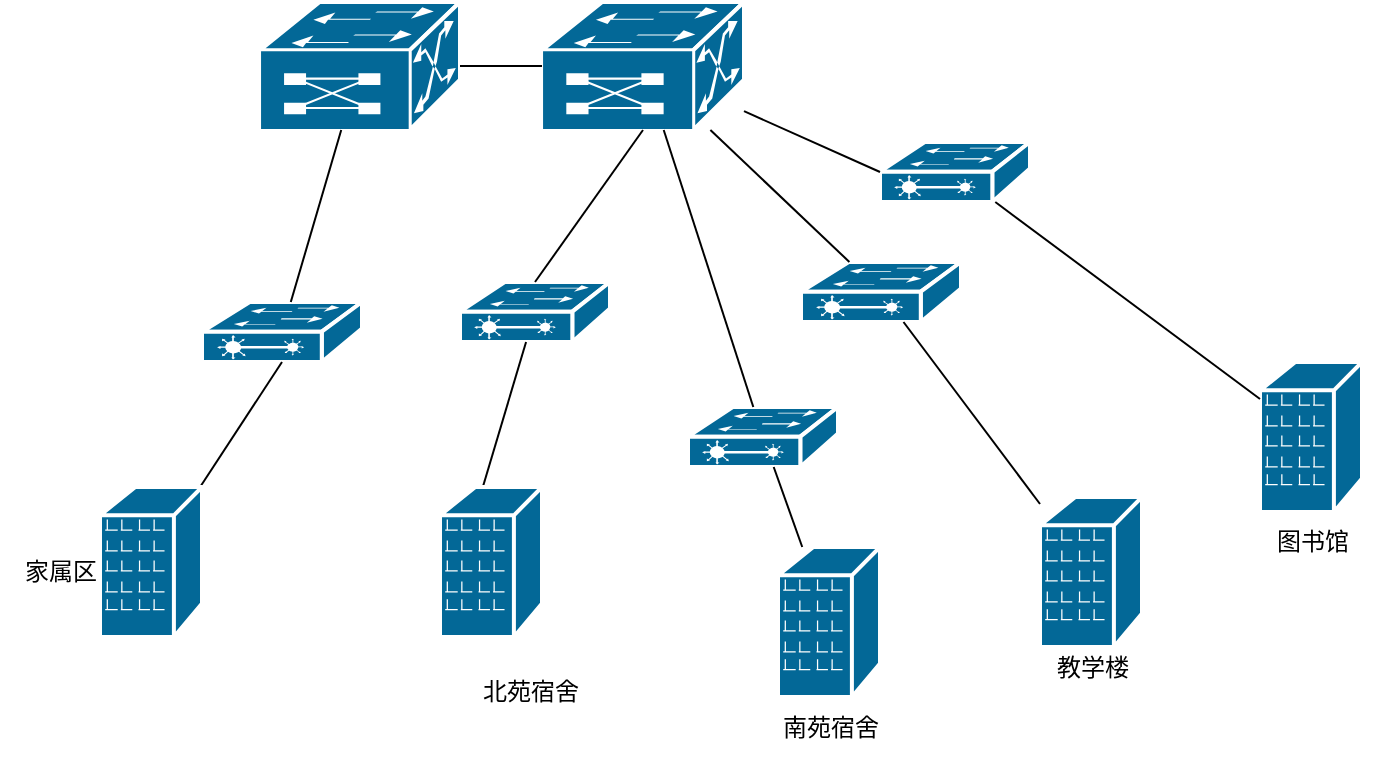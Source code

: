 <mxfile version="20.3.0" type="github">
  <diagram id="qCeXnP35Ua99ViHNPVoV" name="第 1 页">
    <mxGraphModel dx="1119" dy="739" grid="1" gridSize="10" guides="1" tooltips="1" connect="1" arrows="1" fold="1" page="1" pageScale="1" pageWidth="827" pageHeight="1169" math="0" shadow="0">
      <root>
        <mxCell id="0" />
        <mxCell id="1" parent="0" />
        <mxCell id="17y4d3eTdWRauUXxlNtH-6" value="" style="shape=mxgraph.cisco.switches.layer_2_remote_switch;sketch=0;html=1;pointerEvents=1;dashed=0;fillColor=#036897;strokeColor=#ffffff;strokeWidth=2;verticalLabelPosition=bottom;verticalAlign=top;align=center;outlineConnect=0;" vertex="1" parent="1">
          <mxGeometry x="171" y="430" width="80" height="30" as="geometry" />
        </mxCell>
        <mxCell id="17y4d3eTdWRauUXxlNtH-7" value="" style="shape=mxgraph.cisco.switches.multiswitch_device;sketch=0;html=1;pointerEvents=1;dashed=0;fillColor=#036897;strokeColor=#ffffff;strokeWidth=2;verticalLabelPosition=bottom;verticalAlign=top;align=center;outlineConnect=0;" vertex="1" parent="1">
          <mxGeometry x="200" y="280" width="100" height="64" as="geometry" />
        </mxCell>
        <mxCell id="17y4d3eTdWRauUXxlNtH-8" value="" style="shape=mxgraph.cisco.switches.layer_2_remote_switch;sketch=0;html=1;pointerEvents=1;dashed=0;fillColor=#036897;strokeColor=#ffffff;strokeWidth=2;verticalLabelPosition=bottom;verticalAlign=top;align=center;outlineConnect=0;" vertex="1" parent="1">
          <mxGeometry x="300" y="420" width="75" height="30" as="geometry" />
        </mxCell>
        <mxCell id="17y4d3eTdWRauUXxlNtH-17" value="" style="shape=mxgraph.cisco.switches.multiswitch_device;sketch=0;html=1;pointerEvents=1;dashed=0;fillColor=#036897;strokeColor=#ffffff;strokeWidth=2;verticalLabelPosition=bottom;verticalAlign=top;align=center;outlineConnect=0;" vertex="1" parent="1">
          <mxGeometry x="341" y="280" width="101" height="64" as="geometry" />
        </mxCell>
        <mxCell id="17y4d3eTdWRauUXxlNtH-18" value="" style="endArrow=none;html=1;rounded=0;exitX=1;exitY=0.5;exitDx=0;exitDy=0;exitPerimeter=0;" edge="1" parent="1" source="17y4d3eTdWRauUXxlNtH-7" target="17y4d3eTdWRauUXxlNtH-17">
          <mxGeometry width="50" height="50" relative="1" as="geometry">
            <mxPoint x="390" y="420" as="sourcePoint" />
            <mxPoint x="440" y="370" as="targetPoint" />
          </mxGeometry>
        </mxCell>
        <mxCell id="17y4d3eTdWRauUXxlNtH-23" value="" style="endArrow=none;html=1;rounded=0;" edge="1" parent="1" source="17y4d3eTdWRauUXxlNtH-6" target="17y4d3eTdWRauUXxlNtH-7">
          <mxGeometry width="50" height="50" relative="1" as="geometry">
            <mxPoint x="130" y="450" as="sourcePoint" />
            <mxPoint x="180" y="400" as="targetPoint" />
            <Array as="points" />
          </mxGeometry>
        </mxCell>
        <mxCell id="17y4d3eTdWRauUXxlNtH-24" value="" style="endArrow=none;html=1;rounded=0;exitX=0.5;exitY=0;exitDx=0;exitDy=0;exitPerimeter=0;entryX=0.5;entryY=1;entryDx=0;entryDy=0;entryPerimeter=0;" edge="1" parent="1" source="17y4d3eTdWRauUXxlNtH-8" target="17y4d3eTdWRauUXxlNtH-17">
          <mxGeometry width="50" height="50" relative="1" as="geometry">
            <mxPoint x="390" y="420" as="sourcePoint" />
            <mxPoint x="390" y="400" as="targetPoint" />
          </mxGeometry>
        </mxCell>
        <mxCell id="17y4d3eTdWRauUXxlNtH-26" value="" style="endArrow=none;html=1;rounded=0;entryX=0.5;entryY=1;entryDx=0;entryDy=0;entryPerimeter=0;startArrow=none;" edge="1" parent="1" source="17y4d3eTdWRauUXxlNtH-32" target="17y4d3eTdWRauUXxlNtH-6">
          <mxGeometry width="50" height="50" relative="1" as="geometry">
            <mxPoint x="151.429" y="550" as="sourcePoint" />
            <mxPoint x="180" y="480" as="targetPoint" />
          </mxGeometry>
        </mxCell>
        <mxCell id="17y4d3eTdWRauUXxlNtH-27" value="" style="endArrow=none;html=1;rounded=0;exitX=0.42;exitY=0;exitDx=0;exitDy=0;exitPerimeter=0;startArrow=none;" edge="1" parent="1" source="17y4d3eTdWRauUXxlNtH-33" target="17y4d3eTdWRauUXxlNtH-8">
          <mxGeometry width="50" height="50" relative="1" as="geometry">
            <mxPoint x="321" y="550" as="sourcePoint" />
            <mxPoint x="340" y="510" as="targetPoint" />
          </mxGeometry>
        </mxCell>
        <mxCell id="17y4d3eTdWRauUXxlNtH-28" value="家属区" style="text;html=1;resizable=0;autosize=1;align=center;verticalAlign=middle;points=[];fillColor=none;strokeColor=none;rounded=0;" vertex="1" parent="1">
          <mxGeometry x="70" y="550" width="60" height="30" as="geometry" />
        </mxCell>
        <mxCell id="17y4d3eTdWRauUXxlNtH-29" value="南苑宿舍" style="text;html=1;align=center;verticalAlign=middle;resizable=0;points=[];autosize=1;strokeColor=none;fillColor=none;" vertex="1" parent="1">
          <mxGeometry x="449.5" y="627.5" width="70" height="30" as="geometry" />
        </mxCell>
        <mxCell id="17y4d3eTdWRauUXxlNtH-30" value="图书馆" style="text;html=1;align=center;verticalAlign=middle;resizable=0;points=[];autosize=1;strokeColor=none;fillColor=none;" vertex="1" parent="1">
          <mxGeometry x="695.5" y="535" width="60" height="30" as="geometry" />
        </mxCell>
        <mxCell id="17y4d3eTdWRauUXxlNtH-31" value="北苑宿舍" style="text;html=1;align=center;verticalAlign=middle;resizable=0;points=[];autosize=1;strokeColor=none;fillColor=none;" vertex="1" parent="1">
          <mxGeometry x="300" y="610" width="70" height="30" as="geometry" />
        </mxCell>
        <mxCell id="17y4d3eTdWRauUXxlNtH-33" value="" style="shape=mxgraph.cisco.buildings.branch_office;sketch=0;html=1;pointerEvents=1;dashed=0;fillColor=#036897;strokeColor=#ffffff;strokeWidth=2;verticalLabelPosition=bottom;verticalAlign=top;align=center;outlineConnect=0;" vertex="1" parent="1">
          <mxGeometry x="290" y="522.5" width="51" height="75" as="geometry" />
        </mxCell>
        <mxCell id="17y4d3eTdWRauUXxlNtH-32" value="" style="shape=mxgraph.cisco.buildings.branch_office;sketch=0;html=1;pointerEvents=1;dashed=0;fillColor=#036897;strokeColor=#ffffff;strokeWidth=2;verticalLabelPosition=bottom;verticalAlign=top;align=center;outlineConnect=0;" vertex="1" parent="1">
          <mxGeometry x="120" y="522.5" width="51" height="75" as="geometry" />
        </mxCell>
        <mxCell id="17y4d3eTdWRauUXxlNtH-36" value="" style="shape=mxgraph.cisco.buildings.branch_office;sketch=0;html=1;pointerEvents=1;dashed=0;fillColor=#036897;strokeColor=#ffffff;strokeWidth=2;verticalLabelPosition=bottom;verticalAlign=top;align=center;outlineConnect=0;" vertex="1" parent="1">
          <mxGeometry x="700" y="460" width="51" height="75" as="geometry" />
        </mxCell>
        <mxCell id="17y4d3eTdWRauUXxlNtH-37" value="" style="shape=mxgraph.cisco.buildings.branch_office;sketch=0;html=1;pointerEvents=1;dashed=0;fillColor=#036897;strokeColor=#ffffff;strokeWidth=2;verticalLabelPosition=bottom;verticalAlign=top;align=center;outlineConnect=0;" vertex="1" parent="1">
          <mxGeometry x="459" y="552.5" width="51" height="75" as="geometry" />
        </mxCell>
        <mxCell id="17y4d3eTdWRauUXxlNtH-38" value="" style="shape=mxgraph.cisco.buildings.branch_office;sketch=0;html=1;pointerEvents=1;dashed=0;fillColor=#036897;strokeColor=#ffffff;strokeWidth=2;verticalLabelPosition=bottom;verticalAlign=top;align=center;outlineConnect=0;" vertex="1" parent="1">
          <mxGeometry x="590" y="527.5" width="51" height="75" as="geometry" />
        </mxCell>
        <mxCell id="17y4d3eTdWRauUXxlNtH-39" value="教学楼" style="text;html=1;align=center;verticalAlign=middle;resizable=0;points=[];autosize=1;strokeColor=none;fillColor=none;" vertex="1" parent="1">
          <mxGeometry x="585.5" y="597.5" width="60" height="30" as="geometry" />
        </mxCell>
        <mxCell id="17y4d3eTdWRauUXxlNtH-42" value="" style="shape=mxgraph.cisco.switches.layer_2_remote_switch;sketch=0;html=1;pointerEvents=1;dashed=0;fillColor=#036897;strokeColor=#ffffff;strokeWidth=2;verticalLabelPosition=bottom;verticalAlign=top;align=center;outlineConnect=0;" vertex="1" parent="1">
          <mxGeometry x="414" y="482.5" width="75" height="30" as="geometry" />
        </mxCell>
        <mxCell id="17y4d3eTdWRauUXxlNtH-43" value="" style="shape=mxgraph.cisco.switches.layer_2_remote_switch;sketch=0;html=1;pointerEvents=1;dashed=0;fillColor=#036897;strokeColor=#ffffff;strokeWidth=2;verticalLabelPosition=bottom;verticalAlign=top;align=center;outlineConnect=0;" vertex="1" parent="1">
          <mxGeometry x="510" y="350" width="75" height="30" as="geometry" />
        </mxCell>
        <mxCell id="17y4d3eTdWRauUXxlNtH-44" value="" style="shape=mxgraph.cisco.switches.layer_2_remote_switch;sketch=0;html=1;pointerEvents=1;dashed=0;fillColor=#036897;strokeColor=#ffffff;strokeWidth=2;verticalLabelPosition=bottom;verticalAlign=top;align=center;outlineConnect=0;" vertex="1" parent="1">
          <mxGeometry x="470.5" y="410" width="80" height="30" as="geometry" />
        </mxCell>
        <mxCell id="17y4d3eTdWRauUXxlNtH-45" value="" style="endArrow=none;html=1;rounded=0;" edge="1" parent="1" source="17y4d3eTdWRauUXxlNtH-43" target="17y4d3eTdWRauUXxlNtH-36">
          <mxGeometry width="50" height="50" relative="1" as="geometry">
            <mxPoint x="530" y="322.5" as="sourcePoint" />
            <mxPoint x="550" y="330" as="targetPoint" />
          </mxGeometry>
        </mxCell>
        <mxCell id="17y4d3eTdWRauUXxlNtH-46" value="" style="endArrow=none;html=1;rounded=0;" edge="1" parent="1" source="17y4d3eTdWRauUXxlNtH-42" target="17y4d3eTdWRauUXxlNtH-37">
          <mxGeometry width="50" height="50" relative="1" as="geometry">
            <mxPoint x="490" y="555" as="sourcePoint" />
            <mxPoint x="540" y="545" as="targetPoint" />
          </mxGeometry>
        </mxCell>
        <mxCell id="17y4d3eTdWRauUXxlNtH-47" value="" style="endArrow=none;html=1;rounded=0;" edge="1" parent="1" source="17y4d3eTdWRauUXxlNtH-44" target="17y4d3eTdWRauUXxlNtH-38">
          <mxGeometry width="50" height="50" relative="1" as="geometry">
            <mxPoint x="520" y="480" as="sourcePoint" />
            <mxPoint x="570" y="430" as="targetPoint" />
          </mxGeometry>
        </mxCell>
        <mxCell id="17y4d3eTdWRauUXxlNtH-49" value="" style="endArrow=none;html=1;rounded=0;" edge="1" parent="1" source="17y4d3eTdWRauUXxlNtH-42" target="17y4d3eTdWRauUXxlNtH-17">
          <mxGeometry width="50" height="50" relative="1" as="geometry">
            <mxPoint x="370" y="482.5" as="sourcePoint" />
            <mxPoint x="428" y="336.5" as="targetPoint" />
          </mxGeometry>
        </mxCell>
        <mxCell id="17y4d3eTdWRauUXxlNtH-50" value="" style="endArrow=none;html=1;rounded=0;" edge="1" parent="1" source="17y4d3eTdWRauUXxlNtH-17" target="17y4d3eTdWRauUXxlNtH-44">
          <mxGeometry width="50" height="50" relative="1" as="geometry">
            <mxPoint x="460" y="330" as="sourcePoint" />
            <mxPoint x="480" y="402" as="targetPoint" />
          </mxGeometry>
        </mxCell>
        <mxCell id="17y4d3eTdWRauUXxlNtH-51" value="" style="endArrow=none;html=1;rounded=0;exitX=0;exitY=0.5;exitDx=0;exitDy=0;exitPerimeter=0;" edge="1" parent="1" source="17y4d3eTdWRauUXxlNtH-43" target="17y4d3eTdWRauUXxlNtH-17">
          <mxGeometry width="50" height="50" relative="1" as="geometry">
            <mxPoint x="509.5" y="270" as="sourcePoint" />
            <mxPoint x="510" y="320" as="targetPoint" />
          </mxGeometry>
        </mxCell>
      </root>
    </mxGraphModel>
  </diagram>
</mxfile>
